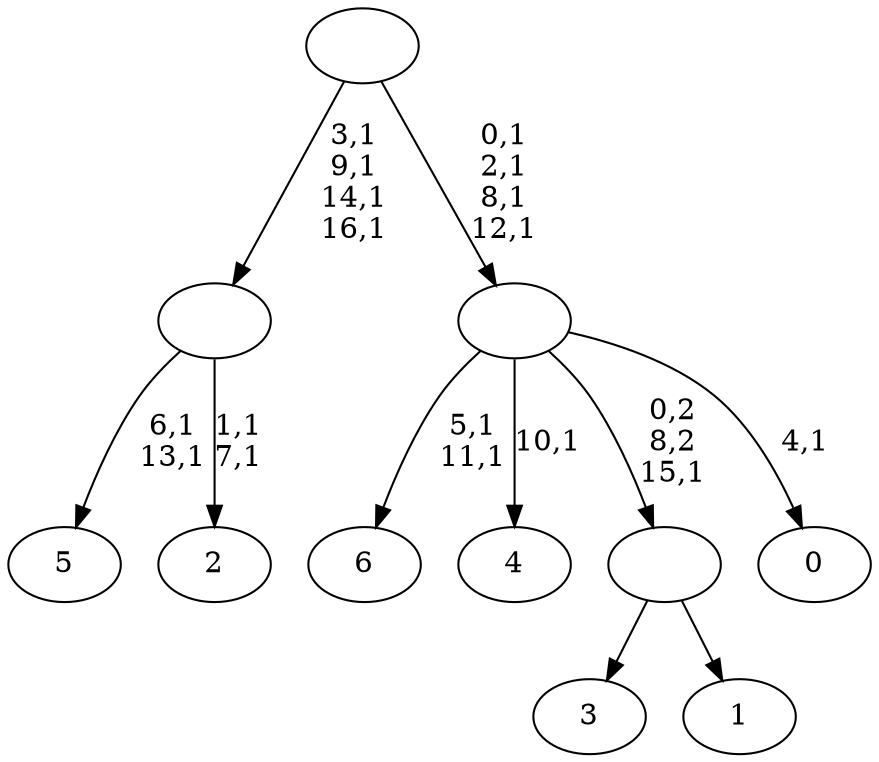 digraph T {
	24 [label="6"]
	21 [label="5"]
	18 [label="4"]
	16 [label="3"]
	15 [label="2"]
	12 [label=""]
	8 [label="1"]
	7 [label=""]
	6 [label="0"]
	4 [label=""]
	0 [label=""]
	12 -> 15 [label="1,1\n7,1"]
	12 -> 21 [label="6,1\n13,1"]
	7 -> 16 [label=""]
	7 -> 8 [label=""]
	4 -> 6 [label="4,1"]
	4 -> 18 [label="10,1"]
	4 -> 24 [label="5,1\n11,1"]
	4 -> 7 [label="0,2\n8,2\n15,1"]
	0 -> 4 [label="0,1\n2,1\n8,1\n12,1"]
	0 -> 12 [label="3,1\n9,1\n14,1\n16,1"]
}

